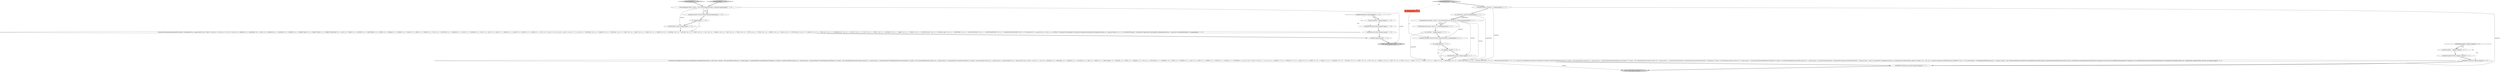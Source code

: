 digraph {
12 [style = filled, label = "functionTemplate['0', '1', '0']", fillcolor = lightgray, shape = diamond image = "AAA0AAABBB2BBB"];
18 [style = filled, label = "enterRecursionRule(_localctx,60,RULE_primaryExpression,_p)@@@8@@@['0', '0', '1']", fillcolor = white, shape = ellipse image = "AAA0AAABBB3BBB"];
3 [style = filled, label = "enterRule(_localctx,76,RULE_functionTemplate)@@@4@@@['1', '1', '0']", fillcolor = white, shape = ellipse image = "AAA0AAABBB1BBB"];
1 [style = filled, label = "_errHandler.reportError(this,re)@@@51@@@['1', '1', '0']", fillcolor = white, shape = ellipse image = "AAA0AAABBB1BBB"];
5 [style = filled, label = "FunctionTemplateContext _localctx = new FunctionTemplateContext(_ctx,getState())@@@3@@@['1', '1', '0']", fillcolor = white, shape = ellipse image = "AAA0AAABBB1BBB"];
25 [style = filled, label = "int _alt@@@11@@@['0', '0', '1']", fillcolor = white, shape = ellipse image = "AAA0AAABBB3BBB"];
17 [style = filled, label = "PrimaryExpressionContext _prevctx = _localctx@@@6@@@['0', '0', '1']", fillcolor = white, shape = ellipse image = "AAA0AAABBB3BBB"];
26 [style = filled, label = "{unrollRecursionContexts(_parentctx)}@@@140@@@['0', '0', '1']", fillcolor = white, shape = ellipse image = "AAA0AAABBB3BBB"];
30 [style = filled, label = "RecognitionException re@@@135@@@['0', '0', '1']", fillcolor = white, shape = diamond image = "AAA0AAABBB3BBB"];
23 [style = filled, label = "enterOuterAlt(_localctx,1)@@@12@@@['0', '0', '1']", fillcolor = white, shape = ellipse image = "AAA0AAABBB3BBB"];
27 [style = filled, label = "_localctx.exception = re@@@136@@@['0', '0', '1']", fillcolor = white, shape = ellipse image = "AAA0AAABBB3BBB"];
9 [style = filled, label = "functionTemplate['1', '0', '0']", fillcolor = lightgray, shape = diamond image = "AAA0AAABBB1BBB"];
15 [style = filled, label = "ParserRuleContext _parentctx = _ctx@@@3@@@['0', '0', '1']", fillcolor = white, shape = ellipse image = "AAA0AAABBB3BBB"];
28 [style = filled, label = "_errHandler.recover(this,re)@@@138@@@['0', '0', '1']", fillcolor = white, shape = ellipse image = "AAA0AAABBB3BBB"];
10 [style = filled, label = "{setState(670)functionName()setState(671)match(T__0)setState(683)_la = _input.LA(1)if ((((_la) & ~0x3f) == 0 && ((1L << _la) & ((1L << T__0) | (1L << ALL) | (1L << ANALYZE) | (1L << ANALYZED) | (1L << CAST) | (1L << CATALOGS) | (1L << COLUMNS) | (1L << CONVERT) | (1L << CURRENT_DATE) | (1L << CURRENT_TIME) | (1L << CURRENT_TIMESTAMP) | (1L << DAY) | (1L << DEBUG) | (1L << DISTINCT) | (1L << EXECUTABLE) | (1L << EXISTS) | (1L << EXPLAIN) | (1L << EXTRACT) | (1L << FALSE) | (1L << FIRST) | (1L << FORMAT) | (1L << FULL) | (1L << FUNCTIONS) | (1L << GRAPHVIZ) | (1L << HOUR) | (1L << INTERVAL) | (1L << LAST) | (1L << LEFT) | (1L << LIMIT) | (1L << MAPPED) | (1L << MATCH) | (1L << MINUTE) | (1L << MONTH) | (1L << NOT) | (1L << NULL))) != 0) || ((((_la - 64)) & ~0x3f) == 0 && ((1L << (_la - 64)) & ((1L << (OPTIMIZED - 64)) | (1L << (PARSED - 64)) | (1L << (PHYSICAL - 64)) | (1L << (PLAN - 64)) | (1L << (RIGHT - 64)) | (1L << (RLIKE - 64)) | (1L << (QUERY - 64)) | (1L << (SCHEMAS - 64)) | (1L << (SECOND - 64)) | (1L << (SHOW - 64)) | (1L << (SYS - 64)) | (1L << (TABLES - 64)) | (1L << (TEXT - 64)) | (1L << (TRUE - 64)) | (1L << (TYPE - 64)) | (1L << (TYPES - 64)) | (1L << (VERIFY - 64)) | (1L << (YEAR - 64)) | (1L << (FUNCTION_ESC - 64)) | (1L << (DATE_ESC - 64)) | (1L << (TIME_ESC - 64)) | (1L << (TIMESTAMP_ESC - 64)) | (1L << (GUID_ESC - 64)) | (1L << (PLUS - 64)) | (1L << (MINUS - 64)) | (1L << (ASTERISK - 64)) | (1L << (PARAM - 64)) | (1L << (STRING - 64)) | (1L << (INTEGER_VALUE - 64)) | (1L << (DECIMAL_VALUE - 64)) | (1L << (IDENTIFIER - 64)) | (1L << (DIGIT_IDENTIFIER - 64)) | (1L << (QUOTED_IDENTIFIER - 64)) | (1L << (BACKQUOTED_IDENTIFIER - 64)))) != 0)) {{setState(673)_la = _input.LA(1)if (_la == ALL || _la == DISTINCT) {{setState(672)setQuantifier()}}setState(675)expression()setState(680)_errHandler.sync(this)_la = _input.LA(1)while (_la == T__2) {{{setState(676)match(T__2)setState(677)expression()}}setState(682)_errHandler.sync(this)_la = _input.LA(1)}}}setState(685)match(T__1)}@@@8@@@['1', '1', '0']", fillcolor = white, shape = ellipse image = "AAA0AAABBB1BBB"];
20 [style = filled, label = "primaryExpression['0', '0', '1']", fillcolor = lightgray, shape = diamond image = "AAA0AAABBB3BBB"];
13 [style = filled, label = "int _la@@@9@@@['0', '0', '1']", fillcolor = white, shape = ellipse image = "AAA0AAABBB3BBB"];
24 [style = filled, label = "_errHandler.reportError(this,re)@@@137@@@['0', '0', '1']", fillcolor = white, shape = ellipse image = "AAA0AAABBB3BBB"];
7 [style = filled, label = "_localctx.exception = re@@@50@@@['1', '1', '0']", fillcolor = white, shape = ellipse image = "AAA0AAABBB1BBB"];
2 [style = filled, label = "return _localctx@@@57@@@['1', '1', '0']", fillcolor = lightgray, shape = ellipse image = "AAA0AAABBB1BBB"];
0 [style = filled, label = "int _la@@@5@@@['1', '1', '0']", fillcolor = white, shape = ellipse image = "AAA0AAABBB1BBB"];
4 [style = filled, label = "{exitRule()}@@@54@@@['1', '1', '0']", fillcolor = white, shape = ellipse image = "AAA0AAABBB1BBB"];
8 [style = filled, label = "RecognitionException re@@@49@@@['1', '1', '0']", fillcolor = white, shape = diamond image = "AAA0AAABBB1BBB"];
19 [style = filled, label = "PrimaryExpressionContext _localctx = new PrimaryExpressionContext(_ctx,_parentState)@@@5@@@['0', '0', '1']", fillcolor = white, shape = ellipse image = "AAA0AAABBB3BBB"];
29 [style = filled, label = "return _localctx@@@143@@@['0', '0', '1']", fillcolor = lightgray, shape = ellipse image = "AAA0AAABBB3BBB"];
22 [style = filled, label = "int _parentState = getState()@@@4@@@['0', '0', '1']", fillcolor = white, shape = ellipse image = "AAA0AAABBB3BBB"];
16 [style = filled, label = "int _p@@@2@@@['0', '0', '1']", fillcolor = tomato, shape = box image = "AAA0AAABBB3BBB"];
11 [style = filled, label = "_errHandler.recover(this,re)@@@52@@@['1', '1', '0']", fillcolor = white, shape = ellipse image = "AAA0AAABBB1BBB"];
21 [style = filled, label = "int _startState = 60@@@7@@@['0', '0', '1']", fillcolor = white, shape = ellipse image = "AAA0AAABBB3BBB"];
14 [style = filled, label = "{setState(590)_errHandler.sync(this)switch (getInterpreter().adaptivePredict(_input,79,_ctx)) {case 1:{_localctx = new CastContext(_localctx)_ctx = _localctx_prevctx = _localctxsetState(570)castExpression()}breakcase 2:{_localctx = new ExtractContext(_localctx)_ctx = _localctx_prevctx = _localctxsetState(571)extractExpression()}breakcase 3:{_localctx = new CurrentDateTimeFunctionContext(_localctx)_ctx = _localctx_prevctx = _localctxsetState(572)builtinDateTimeFunction()}breakcase 4:{_localctx = new ConstantDefaultContext(_localctx)_ctx = _localctx_prevctx = _localctxsetState(573)constant()}breakcase 5:{_localctx = new StarContext(_localctx)_ctx = _localctx_prevctx = _localctxsetState(577)_la = _input.LA(1)if ((((_la) & ~0x3f) == 0 && ((1L << _la) & ((1L << ANALYZE) | (1L << ANALYZED) | (1L << CATALOGS) | (1L << COLUMNS) | (1L << DAY) | (1L << DEBUG) | (1L << EXECUTABLE) | (1L << EXPLAIN) | (1L << FIRST) | (1L << FORMAT) | (1L << FULL) | (1L << FUNCTIONS) | (1L << GRAPHVIZ) | (1L << HOUR) | (1L << INTERVAL) | (1L << LAST) | (1L << LIMIT) | (1L << MAPPED) | (1L << MINUTE) | (1L << MONTH) | (1L << OPTIMIZED))) != 0) || ((((_la - 67)) & ~0x3f) == 0 && ((1L << (_la - 67)) & ((1L << (PARSED - 67)) | (1L << (PHYSICAL - 67)) | (1L << (PLAN - 67)) | (1L << (RLIKE - 67)) | (1L << (QUERY - 67)) | (1L << (SCHEMAS - 67)) | (1L << (SECOND - 67)) | (1L << (SHOW - 67)) | (1L << (SYS - 67)) | (1L << (TABLES - 67)) | (1L << (TEXT - 67)) | (1L << (TYPE - 67)) | (1L << (TYPES - 67)) | (1L << (VERIFY - 67)) | (1L << (YEAR - 67)) | (1L << (IDENTIFIER - 67)) | (1L << (DIGIT_IDENTIFIER - 67)) | (1L << (QUOTED_IDENTIFIER - 67)) | (1L << (BACKQUOTED_IDENTIFIER - 67)))) != 0)) {{setState(574)qualifiedName()setState(575)match(DOT)}}setState(579)match(ASTERISK)}breakcase 6:{_localctx = new FunctionContext(_localctx)_ctx = _localctx_prevctx = _localctxsetState(580)functionExpression()}breakcase 7:{_localctx = new SubqueryExpressionContext(_localctx)_ctx = _localctx_prevctx = _localctxsetState(581)match(T__0)setState(582)query()setState(583)match(T__1)}breakcase 8:{_localctx = new DereferenceContext(_localctx)_ctx = _localctx_prevctx = _localctxsetState(585)qualifiedName()}breakcase 9:{_localctx = new ParenthesizedExpressionContext(_localctx)_ctx = _localctx_prevctx = _localctxsetState(586)match(T__0)setState(587)expression()setState(588)match(T__1)}break_ctx.stop = _input.LT(-1)setState(597)_errHandler.sync(this)_alt = getInterpreter().adaptivePredict(_input,80,_ctx)while (_alt != 2 && _alt != org.antlr.v4.runtime.atn.ATN.INVALID_ALT_NUMBER) {if (_alt == 1) {if (_parseListeners != null) triggerExitRuleEvent()_prevctx = _localctx{{_localctx = new CastOperatorExpressionContext(new PrimaryExpressionContext(_parentctx,_parentState))pushNewRecursionContext(_localctx,_startState,RULE_primaryExpression)setState(592)if (!(precpred(_ctx,9))) throw new FailedPredicateException(this,\"precpred(_ctx, 9)\")setState(593)match(CAST_OP)setState(594)dataType()}}}setState(599)_errHandler.sync(this)_alt = getInterpreter().adaptivePredict(_input,80,_ctx)}}@@@13@@@['0', '0', '1']", fillcolor = white, shape = ellipse image = "AAA0AAABBB3BBB"];
6 [style = filled, label = "enterOuterAlt(_localctx,1)@@@7@@@['1', '1', '0']", fillcolor = white, shape = ellipse image = "AAA0AAABBB1BBB"];
0->6 [style = bold, label=""];
25->23 [style = bold, label=""];
5->3 [style = solid, label="_localctx"];
19->17 [style = solid, label="_localctx"];
14->29 [style = solid, label="_localctx"];
22->19 [style = bold, label=""];
11->4 [style = bold, label=""];
8->11 [style = dotted, label="true"];
30->28 [style = dotted, label="true"];
5->2 [style = solid, label="_localctx"];
25->14 [style = solid, label="_alt"];
17->21 [style = bold, label=""];
15->26 [style = solid, label="_parentctx"];
19->18 [style = solid, label="_localctx"];
13->25 [style = bold, label=""];
30->27 [style = dotted, label="true"];
21->14 [style = solid, label="_startState"];
28->26 [style = bold, label=""];
20->15 [style = bold, label=""];
18->13 [style = bold, label=""];
15->14 [style = solid, label="_parentctx"];
0->10 [style = solid, label="_la"];
15->22 [style = bold, label=""];
30->24 [style = dotted, label="true"];
8->7 [style = dotted, label="true"];
20->16 [style = dotted, label="true"];
14->26 [style = bold, label=""];
19->14 [style = solid, label="_localctx"];
16->18 [style = solid, label="_p"];
13->14 [style = solid, label="_la"];
1->11 [style = bold, label=""];
6->10 [style = bold, label=""];
22->14 [style = solid, label="_parentState"];
4->2 [style = bold, label=""];
30->27 [style = bold, label=""];
27->24 [style = bold, label=""];
12->5 [style = bold, label=""];
10->4 [style = bold, label=""];
21->18 [style = bold, label=""];
3->0 [style = bold, label=""];
19->17 [style = bold, label=""];
5->6 [style = solid, label="_localctx"];
19->23 [style = solid, label="_localctx"];
23->14 [style = bold, label=""];
8->7 [style = bold, label=""];
5->3 [style = bold, label=""];
7->1 [style = bold, label=""];
22->19 [style = solid, label="_parentState"];
24->28 [style = bold, label=""];
9->5 [style = bold, label=""];
8->1 [style = dotted, label="true"];
26->29 [style = bold, label=""];
}

